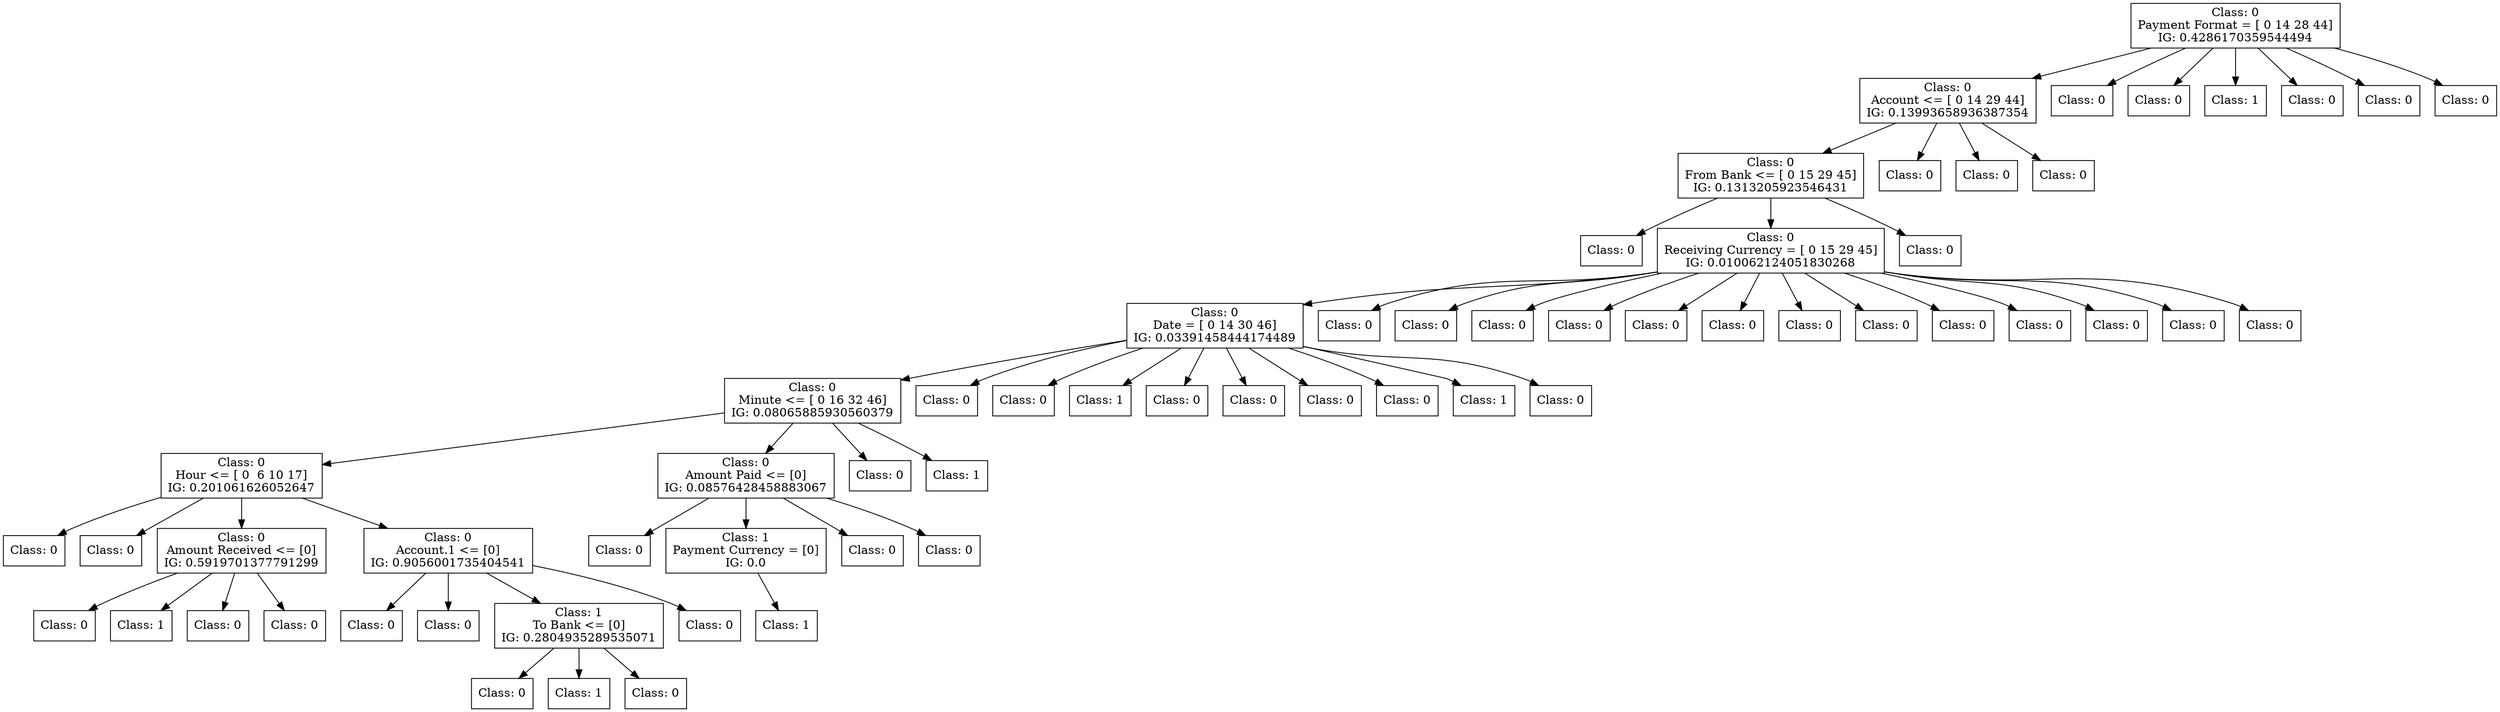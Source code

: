 digraph DecisionTree {
	rankdir=TD;
	node [shape=box];
	2534423762384 [label="Class: 0
Payment Format = [ 0 14 28 44]
IG: 0.4286170359544494"];
	2530969578960 [label="Class: 0
Account <= [ 0 14 29 44]
IG: 0.13993658936387354"];
	2534423762384 -> 2530969578960;
	2530969572480 [label="Class: 0
From Bank <= [ 0 15 29 45]
IG: 0.1313205923546431"];
	2530969578960 -> 2530969572480;
	2530969576560 [label="Class: 0
"];
	2530969572480 -> 2530969576560;
	2530969574880 [label="Class: 0
Receiving Currency = [ 0 15 29 45]
IG: 0.010062124051830268"];
	2530969572480 -> 2530969574880;
	2530969573248 [label="Class: 0
Date = [ 0 14 30 46]
IG: 0.03391458444174489"];
	2530969574880 -> 2530969573248;
	2530969569168 [label="Class: 0
Minute <= [ 0 16 32 46]
IG: 0.08065885930560379"];
	2530969573248 -> 2530969569168;
	2530969578816 [label="Class: 0
Hour <= [ 0  6 10 17]
IG: 0.201061626052647"];
	2530969569168 -> 2530969578816;
	2530969569312 [label="Class: 0
"];
	2530969578816 -> 2530969569312;
	2530969575216 [label="Class: 0
"];
	2530969578816 -> 2530969575216;
	2530969570032 [label="Class: 0
Amount Received <= [0]
IG: 0.5919701377791299"];
	2530969578816 -> 2530969570032;
	2534423759120 [label="Class: 0
"];
	2530969570032 -> 2534423759120;
	2530969576944 [label="Class: 1
"];
	2530969570032 -> 2530969576944;
	2530969577136 [label="Class: 0
"];
	2530969570032 -> 2530969577136;
	2530969568640 [label="Class: 0
"];
	2530969570032 -> 2530969568640;
	2530969567968 [label="Class: 0
Account.1 <= [0]
IG: 0.9056001735404541"];
	2530969578816 -> 2530969567968;
	2531757911216 [label="Class: 0
"];
	2530969567968 -> 2531757911216;
	2530969567728 [label="Class: 0
"];
	2530969567968 -> 2530969567728;
	2530969574928 [label="Class: 1
To Bank <= [0]
IG: 0.2804935289535071"];
	2530969567968 -> 2530969574928;
	2530969567584 [label="Class: 0
"];
	2530969574928 -> 2530969567584;
	2530969568208 [label="Class: 1
"];
	2530969574928 -> 2530969568208;
	2530969578288 [label="Class: 0
"];
	2530969574928 -> 2530969578288;
	2530969568352 [label="Class: 0
"];
	2530969567968 -> 2530969568352;
	2530969572672 [label="Class: 0
Amount Paid <= [0]
IG: 0.08576428458883067"];
	2530969569168 -> 2530969572672;
	2530969576800 [label="Class: 0
"];
	2530969572672 -> 2530969576800;
	2530969577424 [label="Class: 1
Payment Currency = [0]
IG: 0.0"];
	2530969572672 -> 2530969577424;
	2530969567440 [label="Class: 1
"];
	2530969577424 -> 2530969567440;
	2530969567536 [label="Class: 0
"];
	2530969572672 -> 2530969567536;
	2530969577184 [label="Class: 0
"];
	2530969572672 -> 2530969577184;
	2530969575312 [label="Class: 0
"];
	2530969569168 -> 2530969575312;
	2530969579536 [label="Class: 1
"];
	2530969569168 -> 2530969579536;
	2530969570944 [label="Class: 0
"];
	2530969573248 -> 2530969570944;
	2530969570320 [label="Class: 0
"];
	2530969573248 -> 2530969570320;
	2530969569600 [label="Class: 1
"];
	2530969573248 -> 2530969569600;
	2530969573152 [label="Class: 0
"];
	2530969573248 -> 2530969573152;
	2530969576416 [label="Class: 0
"];
	2530969573248 -> 2530969576416;
	2530969579920 [label="Class: 0
"];
	2530969573248 -> 2530969579920;
	2530969578240 [label="Class: 0
"];
	2530969573248 -> 2530969578240;
	2530969573488 [label="Class: 1
"];
	2530969573248 -> 2530969573488;
	2530969571424 [label="Class: 0
"];
	2530969573248 -> 2530969571424;
	2530969582368 [label="Class: 0
"];
	2530969574880 -> 2530969582368;
	2530969583040 [label="Class: 0
"];
	2530969574880 -> 2530969583040;
	2530969569408 [label="Class: 0
"];
	2530969574880 -> 2530969569408;
	2530969571136 [label="Class: 0
"];
	2530969574880 -> 2530969571136;
	2530969576032 [label="Class: 0
"];
	2530969574880 -> 2530969576032;
	2530969568304 [label="Class: 0
"];
	2530969574880 -> 2530969568304;
	2530969578336 [label="Class: 0
"];
	2530969574880 -> 2530969578336;
	2530969578480 [label="Class: 0
"];
	2530969574880 -> 2530969578480;
	2530969575456 [label="Class: 0
"];
	2530969574880 -> 2530969575456;
	2530969571568 [label="Class: 0
"];
	2530969574880 -> 2530969571568;
	2530969577616 [label="Class: 0
"];
	2530969574880 -> 2530969577616;
	2530969582224 [label="Class: 0
"];
	2530969574880 -> 2530969582224;
	2530969581792 [label="Class: 0
"];
	2530969574880 -> 2530969581792;
	2530969579056 [label="Class: 0
"];
	2530969572480 -> 2530969579056;
	2530969572144 [label="Class: 0
"];
	2530969578960 -> 2530969572144;
	2530969577664 [label="Class: 0
"];
	2530969578960 -> 2530969577664;
	2530969573680 [label="Class: 0
"];
	2530969578960 -> 2530969573680;
	2530969576272 [label="Class: 0
"];
	2534423762384 -> 2530969576272;
	2530969583472 [label="Class: 0
"];
	2534423762384 -> 2530969583472;
	2530969573440 [label="Class: 1
"];
	2534423762384 -> 2530969573440;
	2530969570512 [label="Class: 0
"];
	2534423762384 -> 2530969570512;
	2530969583328 [label="Class: 0
"];
	2534423762384 -> 2530969583328;
	2530969576224 [label="Class: 0
"];
	2534423762384 -> 2530969576224;
}
